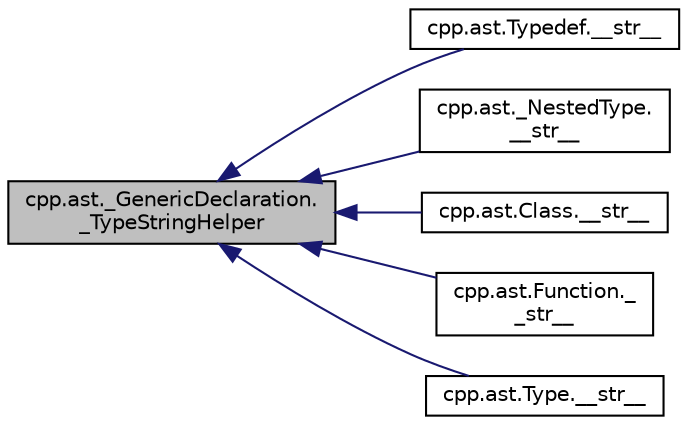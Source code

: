 digraph "cpp.ast._GenericDeclaration._TypeStringHelper"
{
  edge [fontname="Helvetica",fontsize="10",labelfontname="Helvetica",labelfontsize="10"];
  node [fontname="Helvetica",fontsize="10",shape=record];
  rankdir="LR";
  Node4 [label="cpp.ast._GenericDeclaration.\l_TypeStringHelper",height=0.2,width=0.4,color="black", fillcolor="grey75", style="filled", fontcolor="black"];
  Node4 -> Node5 [dir="back",color="midnightblue",fontsize="10",style="solid",fontname="Helvetica"];
  Node5 [label="cpp.ast.Typedef.__str__",height=0.2,width=0.4,color="black", fillcolor="white", style="filled",URL="$d4/d8c/classcpp_1_1ast_1_1_typedef.html#a451920900affc5f12e38ab8fbf5e3dea"];
  Node4 -> Node6 [dir="back",color="midnightblue",fontsize="10",style="solid",fontname="Helvetica"];
  Node6 [label="cpp.ast._NestedType.\l__str__",height=0.2,width=0.4,color="black", fillcolor="white", style="filled",URL="$d9/df9/classcpp_1_1ast_1_1___nested_type.html#a18901ec6acba88c526d703444bf4d52c"];
  Node4 -> Node7 [dir="back",color="midnightblue",fontsize="10",style="solid",fontname="Helvetica"];
  Node7 [label="cpp.ast.Class.__str__",height=0.2,width=0.4,color="black", fillcolor="white", style="filled",URL="$dd/d99/classcpp_1_1ast_1_1_class.html#a0a63f6fab75d61ffac6fb9f1c29ae84d"];
  Node4 -> Node8 [dir="back",color="midnightblue",fontsize="10",style="solid",fontname="Helvetica"];
  Node8 [label="cpp.ast.Function._\l_str__",height=0.2,width=0.4,color="black", fillcolor="white", style="filled",URL="$d3/df5/classcpp_1_1ast_1_1_function.html#aaef91d6a3b1eb2703eebb32d39c45978"];
  Node4 -> Node9 [dir="back",color="midnightblue",fontsize="10",style="solid",fontname="Helvetica"];
  Node9 [label="cpp.ast.Type.__str__",height=0.2,width=0.4,color="black", fillcolor="white", style="filled",URL="$d1/d2b/classcpp_1_1ast_1_1_type.html#a1a10eff21f6150b7e14bde3788fa069b"];
}
